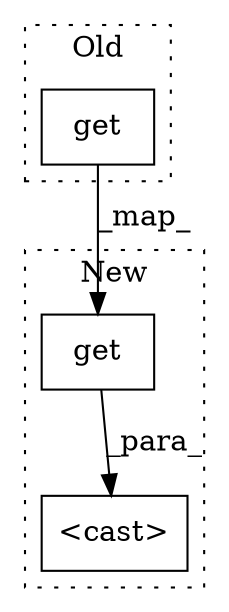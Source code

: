 digraph G {
subgraph cluster0 {
1 [label="get" a="32" s="6078,6089" l="4,1" shape="box"];
label = "Old";
style="dotted";
}
subgraph cluster1 {
2 [label="get" a="32" s="7608,7629" l="4,1" shape="box"];
3 [label="<cast>" a="11" s="7588" l="9" shape="box"];
label = "New";
style="dotted";
}
1 -> 2 [label="_map_"];
2 -> 3 [label="_para_"];
}